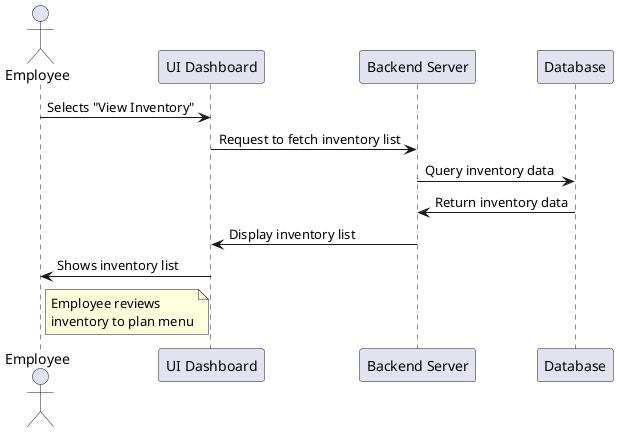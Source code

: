 @startuml
actor Employee as E
participant "UI Dashboard" as UI
participant "Backend Server" as Server
participant "Database" as DB

E -> UI : Selects "View Inventory"
UI -> Server : Request to fetch inventory list
Server -> DB : Query inventory data
DB -> Server : Return inventory data
Server -> UI : Display inventory list
UI -> E : Shows inventory list

note right of E : Employee reviews \ninventory to plan menu

@enduml